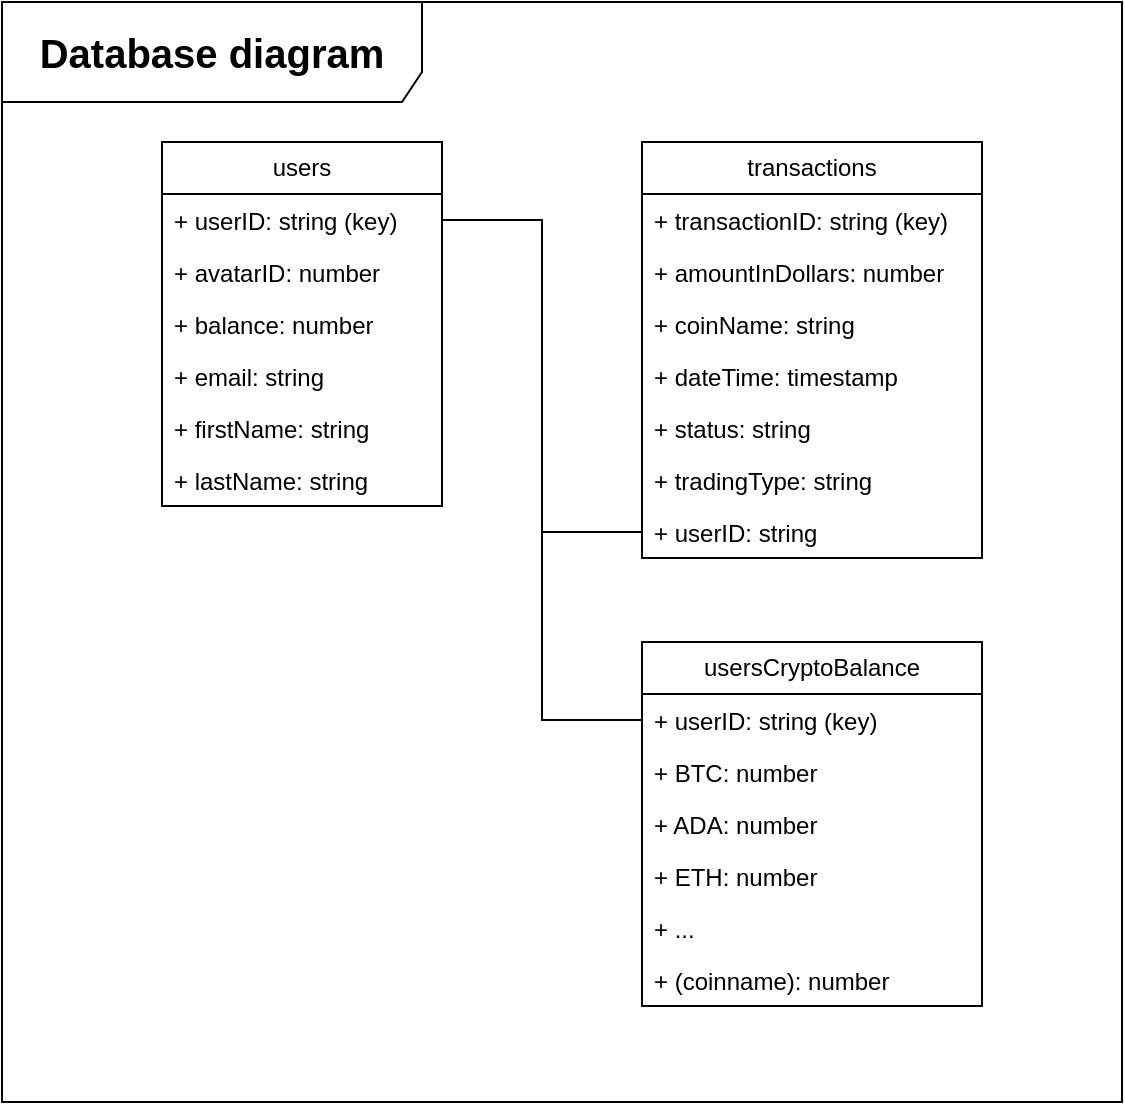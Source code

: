 <mxfile version="22.0.8" type="device">
  <diagram name="Page-1" id="fLAki0R-uGUuXo6U8D25">
    <mxGraphModel dx="1050" dy="569" grid="1" gridSize="10" guides="1" tooltips="1" connect="1" arrows="1" fold="1" page="1" pageScale="1" pageWidth="850" pageHeight="1100" math="0" shadow="0">
      <root>
        <mxCell id="0" />
        <mxCell id="1" parent="0" />
        <mxCell id="4dCDROAqnLcRJnz7_9os-1" value="users" style="swimlane;fontStyle=0;childLayout=stackLayout;horizontal=1;startSize=26;fillColor=none;horizontalStack=0;resizeParent=1;resizeParentMax=0;resizeLast=0;collapsible=1;marginBottom=0;whiteSpace=wrap;html=1;" vertex="1" parent="1">
          <mxGeometry x="170" y="80" width="140" height="182" as="geometry" />
        </mxCell>
        <mxCell id="4dCDROAqnLcRJnz7_9os-7" value="+ userID: string (key)" style="text;strokeColor=none;fillColor=none;align=left;verticalAlign=top;spacingLeft=4;spacingRight=4;overflow=hidden;rotatable=0;points=[[0,0.5],[1,0.5]];portConstraint=eastwest;whiteSpace=wrap;html=1;" vertex="1" parent="4dCDROAqnLcRJnz7_9os-1">
          <mxGeometry y="26" width="140" height="26" as="geometry" />
        </mxCell>
        <mxCell id="4dCDROAqnLcRJnz7_9os-2" value="+ avatarID: number" style="text;strokeColor=none;fillColor=none;align=left;verticalAlign=top;spacingLeft=4;spacingRight=4;overflow=hidden;rotatable=0;points=[[0,0.5],[1,0.5]];portConstraint=eastwest;whiteSpace=wrap;html=1;" vertex="1" parent="4dCDROAqnLcRJnz7_9os-1">
          <mxGeometry y="52" width="140" height="26" as="geometry" />
        </mxCell>
        <mxCell id="4dCDROAqnLcRJnz7_9os-3" value="+ balance: number" style="text;strokeColor=none;fillColor=none;align=left;verticalAlign=top;spacingLeft=4;spacingRight=4;overflow=hidden;rotatable=0;points=[[0,0.5],[1,0.5]];portConstraint=eastwest;whiteSpace=wrap;html=1;" vertex="1" parent="4dCDROAqnLcRJnz7_9os-1">
          <mxGeometry y="78" width="140" height="26" as="geometry" />
        </mxCell>
        <mxCell id="4dCDROAqnLcRJnz7_9os-4" value="+ email: string" style="text;strokeColor=none;fillColor=none;align=left;verticalAlign=top;spacingLeft=4;spacingRight=4;overflow=hidden;rotatable=0;points=[[0,0.5],[1,0.5]];portConstraint=eastwest;whiteSpace=wrap;html=1;" vertex="1" parent="4dCDROAqnLcRJnz7_9os-1">
          <mxGeometry y="104" width="140" height="26" as="geometry" />
        </mxCell>
        <mxCell id="4dCDROAqnLcRJnz7_9os-5" value="+ firstName: string" style="text;strokeColor=none;fillColor=none;align=left;verticalAlign=top;spacingLeft=4;spacingRight=4;overflow=hidden;rotatable=0;points=[[0,0.5],[1,0.5]];portConstraint=eastwest;whiteSpace=wrap;html=1;" vertex="1" parent="4dCDROAqnLcRJnz7_9os-1">
          <mxGeometry y="130" width="140" height="26" as="geometry" />
        </mxCell>
        <mxCell id="4dCDROAqnLcRJnz7_9os-6" value="+ lastName: string" style="text;strokeColor=none;fillColor=none;align=left;verticalAlign=top;spacingLeft=4;spacingRight=4;overflow=hidden;rotatable=0;points=[[0,0.5],[1,0.5]];portConstraint=eastwest;whiteSpace=wrap;html=1;" vertex="1" parent="4dCDROAqnLcRJnz7_9os-1">
          <mxGeometry y="156" width="140" height="26" as="geometry" />
        </mxCell>
        <mxCell id="4dCDROAqnLcRJnz7_9os-8" value="transactions" style="swimlane;fontStyle=0;childLayout=stackLayout;horizontal=1;startSize=26;fillColor=none;horizontalStack=0;resizeParent=1;resizeParentMax=0;resizeLast=0;collapsible=1;marginBottom=0;whiteSpace=wrap;html=1;" vertex="1" parent="1">
          <mxGeometry x="410" y="80" width="170" height="208" as="geometry" />
        </mxCell>
        <mxCell id="4dCDROAqnLcRJnz7_9os-9" value="+ transactionID: string (key)" style="text;strokeColor=none;fillColor=none;align=left;verticalAlign=top;spacingLeft=4;spacingRight=4;overflow=hidden;rotatable=0;points=[[0,0.5],[1,0.5]];portConstraint=eastwest;whiteSpace=wrap;html=1;" vertex="1" parent="4dCDROAqnLcRJnz7_9os-8">
          <mxGeometry y="26" width="170" height="26" as="geometry" />
        </mxCell>
        <mxCell id="4dCDROAqnLcRJnz7_9os-10" value="+ amountInDollars: number" style="text;strokeColor=none;fillColor=none;align=left;verticalAlign=top;spacingLeft=4;spacingRight=4;overflow=hidden;rotatable=0;points=[[0,0.5],[1,0.5]];portConstraint=eastwest;whiteSpace=wrap;html=1;" vertex="1" parent="4dCDROAqnLcRJnz7_9os-8">
          <mxGeometry y="52" width="170" height="26" as="geometry" />
        </mxCell>
        <mxCell id="4dCDROAqnLcRJnz7_9os-11" value="+ coinName: string" style="text;strokeColor=none;fillColor=none;align=left;verticalAlign=top;spacingLeft=4;spacingRight=4;overflow=hidden;rotatable=0;points=[[0,0.5],[1,0.5]];portConstraint=eastwest;whiteSpace=wrap;html=1;" vertex="1" parent="4dCDROAqnLcRJnz7_9os-8">
          <mxGeometry y="78" width="170" height="26" as="geometry" />
        </mxCell>
        <mxCell id="4dCDROAqnLcRJnz7_9os-12" value="+ dateTime: timestamp" style="text;strokeColor=none;fillColor=none;align=left;verticalAlign=top;spacingLeft=4;spacingRight=4;overflow=hidden;rotatable=0;points=[[0,0.5],[1,0.5]];portConstraint=eastwest;whiteSpace=wrap;html=1;" vertex="1" parent="4dCDROAqnLcRJnz7_9os-8">
          <mxGeometry y="104" width="170" height="26" as="geometry" />
        </mxCell>
        <mxCell id="4dCDROAqnLcRJnz7_9os-13" value="+ status: string" style="text;strokeColor=none;fillColor=none;align=left;verticalAlign=top;spacingLeft=4;spacingRight=4;overflow=hidden;rotatable=0;points=[[0,0.5],[1,0.5]];portConstraint=eastwest;whiteSpace=wrap;html=1;" vertex="1" parent="4dCDROAqnLcRJnz7_9os-8">
          <mxGeometry y="130" width="170" height="26" as="geometry" />
        </mxCell>
        <mxCell id="4dCDROAqnLcRJnz7_9os-14" value="+ tradingType: string" style="text;strokeColor=none;fillColor=none;align=left;verticalAlign=top;spacingLeft=4;spacingRight=4;overflow=hidden;rotatable=0;points=[[0,0.5],[1,0.5]];portConstraint=eastwest;whiteSpace=wrap;html=1;" vertex="1" parent="4dCDROAqnLcRJnz7_9os-8">
          <mxGeometry y="156" width="170" height="26" as="geometry" />
        </mxCell>
        <mxCell id="4dCDROAqnLcRJnz7_9os-15" value="+ userID: string" style="text;strokeColor=none;fillColor=none;align=left;verticalAlign=top;spacingLeft=4;spacingRight=4;overflow=hidden;rotatable=0;points=[[0,0.5],[1,0.5]];portConstraint=eastwest;whiteSpace=wrap;html=1;" vertex="1" parent="4dCDROAqnLcRJnz7_9os-8">
          <mxGeometry y="182" width="170" height="26" as="geometry" />
        </mxCell>
        <mxCell id="4dCDROAqnLcRJnz7_9os-16" style="edgeStyle=orthogonalEdgeStyle;rounded=0;orthogonalLoop=1;jettySize=auto;html=1;exitX=1;exitY=0.5;exitDx=0;exitDy=0;entryX=0;entryY=0.5;entryDx=0;entryDy=0;endArrow=none;endFill=0;" edge="1" parent="1" source="4dCDROAqnLcRJnz7_9os-7" target="4dCDROAqnLcRJnz7_9os-15">
          <mxGeometry relative="1" as="geometry" />
        </mxCell>
        <mxCell id="4dCDROAqnLcRJnz7_9os-17" value="usersCryptoBalance" style="swimlane;fontStyle=0;childLayout=stackLayout;horizontal=1;startSize=26;fillColor=none;horizontalStack=0;resizeParent=1;resizeParentMax=0;resizeLast=0;collapsible=1;marginBottom=0;whiteSpace=wrap;html=1;" vertex="1" parent="1">
          <mxGeometry x="410" y="330" width="170" height="182" as="geometry" />
        </mxCell>
        <mxCell id="4dCDROAqnLcRJnz7_9os-18" value="+ userID: string (key)" style="text;strokeColor=none;fillColor=none;align=left;verticalAlign=top;spacingLeft=4;spacingRight=4;overflow=hidden;rotatable=0;points=[[0,0.5],[1,0.5]];portConstraint=eastwest;whiteSpace=wrap;html=1;" vertex="1" parent="4dCDROAqnLcRJnz7_9os-17">
          <mxGeometry y="26" width="170" height="26" as="geometry" />
        </mxCell>
        <mxCell id="4dCDROAqnLcRJnz7_9os-19" value="+ BTC: number" style="text;strokeColor=none;fillColor=none;align=left;verticalAlign=top;spacingLeft=4;spacingRight=4;overflow=hidden;rotatable=0;points=[[0,0.5],[1,0.5]];portConstraint=eastwest;whiteSpace=wrap;html=1;" vertex="1" parent="4dCDROAqnLcRJnz7_9os-17">
          <mxGeometry y="52" width="170" height="26" as="geometry" />
        </mxCell>
        <mxCell id="4dCDROAqnLcRJnz7_9os-20" value="+ ADA: number" style="text;strokeColor=none;fillColor=none;align=left;verticalAlign=top;spacingLeft=4;spacingRight=4;overflow=hidden;rotatable=0;points=[[0,0.5],[1,0.5]];portConstraint=eastwest;whiteSpace=wrap;html=1;" vertex="1" parent="4dCDROAqnLcRJnz7_9os-17">
          <mxGeometry y="78" width="170" height="26" as="geometry" />
        </mxCell>
        <mxCell id="4dCDROAqnLcRJnz7_9os-21" value="+ ETH: number" style="text;strokeColor=none;fillColor=none;align=left;verticalAlign=top;spacingLeft=4;spacingRight=4;overflow=hidden;rotatable=0;points=[[0,0.5],[1,0.5]];portConstraint=eastwest;whiteSpace=wrap;html=1;" vertex="1" parent="4dCDROAqnLcRJnz7_9os-17">
          <mxGeometry y="104" width="170" height="26" as="geometry" />
        </mxCell>
        <mxCell id="4dCDROAqnLcRJnz7_9os-22" value="+ ..." style="text;strokeColor=none;fillColor=none;align=left;verticalAlign=top;spacingLeft=4;spacingRight=4;overflow=hidden;rotatable=0;points=[[0,0.5],[1,0.5]];portConstraint=eastwest;whiteSpace=wrap;html=1;" vertex="1" parent="4dCDROAqnLcRJnz7_9os-17">
          <mxGeometry y="130" width="170" height="26" as="geometry" />
        </mxCell>
        <mxCell id="4dCDROAqnLcRJnz7_9os-23" value="+ (coinname): number" style="text;strokeColor=none;fillColor=none;align=left;verticalAlign=top;spacingLeft=4;spacingRight=4;overflow=hidden;rotatable=0;points=[[0,0.5],[1,0.5]];portConstraint=eastwest;whiteSpace=wrap;html=1;" vertex="1" parent="4dCDROAqnLcRJnz7_9os-17">
          <mxGeometry y="156" width="170" height="26" as="geometry" />
        </mxCell>
        <mxCell id="4dCDROAqnLcRJnz7_9os-25" style="edgeStyle=orthogonalEdgeStyle;rounded=0;orthogonalLoop=1;jettySize=auto;html=1;exitX=1;exitY=0.5;exitDx=0;exitDy=0;entryX=0;entryY=0.5;entryDx=0;entryDy=0;endArrow=none;endFill=0;" edge="1" parent="1" source="4dCDROAqnLcRJnz7_9os-7" target="4dCDROAqnLcRJnz7_9os-18">
          <mxGeometry relative="1" as="geometry" />
        </mxCell>
        <mxCell id="4dCDROAqnLcRJnz7_9os-26" value="&lt;font style=&quot;font-size: 20px;&quot;&gt;&lt;b&gt;Database diagram&lt;/b&gt;&lt;/font&gt;" style="shape=umlFrame;whiteSpace=wrap;html=1;pointerEvents=0;width=210;height=50;" vertex="1" parent="1">
          <mxGeometry x="90" y="10" width="560" height="550" as="geometry" />
        </mxCell>
      </root>
    </mxGraphModel>
  </diagram>
</mxfile>

